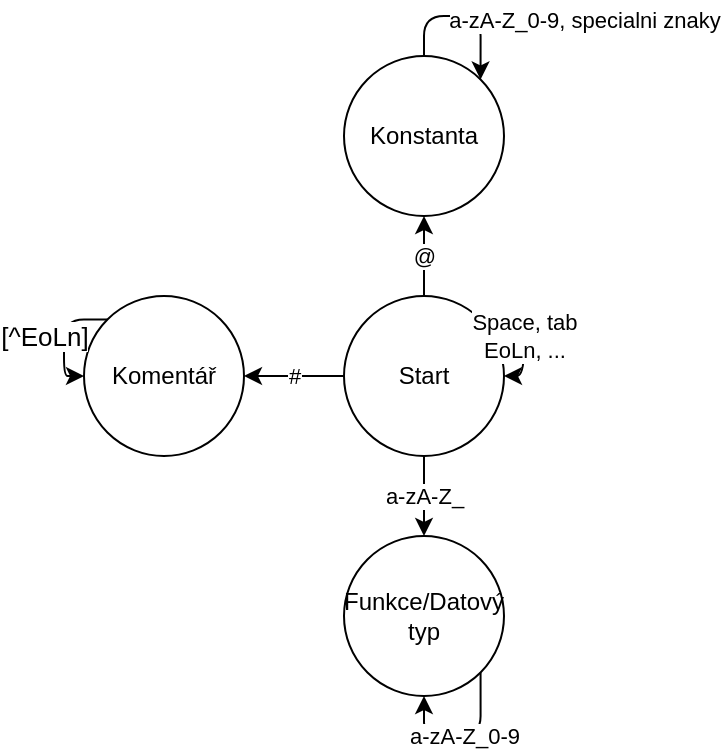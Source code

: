<mxfile version="20.6.0" type="device"><diagram id="qOuH3-hhJYrG7fu821KP" name="Page-1"><mxGraphModel dx="828" dy="448" grid="1" gridSize="10" guides="1" tooltips="1" connect="1" arrows="1" fold="1" page="1" pageScale="1" pageWidth="1169" pageHeight="827" math="0" shadow="0"><root><mxCell id="0"/><mxCell id="1" parent="0"/><mxCell id="meBdmsoQT2OLT8Ta_b9A-7" value="&lt;span style=&quot;color: rgb(0, 0, 0); font-family: Helvetica; font-size: 11px; font-style: normal; font-variant-ligatures: normal; font-variant-caps: normal; font-weight: 400; letter-spacing: normal; orphans: 2; text-align: center; text-indent: 0px; text-transform: none; widows: 2; word-spacing: 0px; -webkit-text-stroke-width: 0px; background-color: rgb(255, 255, 255); text-decoration-thickness: initial; text-decoration-style: initial; text-decoration-color: initial; float: none; display: inline !important;&quot;&gt;a-zA-Z_&lt;/span&gt;" style="edgeStyle=orthogonalEdgeStyle;rounded=1;orthogonalLoop=1;jettySize=auto;html=1;exitX=0.5;exitY=1;exitDx=0;exitDy=0;entryX=0.5;entryY=0;entryDx=0;entryDy=0;" edge="1" parent="1" source="meBdmsoQT2OLT8Ta_b9A-1" target="meBdmsoQT2OLT8Ta_b9A-3"><mxGeometry relative="1" as="geometry"/></mxCell><mxCell id="meBdmsoQT2OLT8Ta_b9A-12" value="#" style="edgeStyle=orthogonalEdgeStyle;rounded=1;orthogonalLoop=1;jettySize=auto;html=1;" edge="1" parent="1" source="meBdmsoQT2OLT8Ta_b9A-1" target="meBdmsoQT2OLT8Ta_b9A-11"><mxGeometry relative="1" as="geometry"/></mxCell><mxCell id="meBdmsoQT2OLT8Ta_b9A-15" value="@" style="edgeStyle=orthogonalEdgeStyle;rounded=1;orthogonalLoop=1;jettySize=auto;html=1;" edge="1" parent="1" source="meBdmsoQT2OLT8Ta_b9A-1" target="meBdmsoQT2OLT8Ta_b9A-14"><mxGeometry relative="1" as="geometry"/></mxCell><mxCell id="meBdmsoQT2OLT8Ta_b9A-1" value="Start" style="ellipse;whiteSpace=wrap;html=1;aspect=fixed;" vertex="1" parent="1"><mxGeometry x="500" y="190" width="80" height="80" as="geometry"/></mxCell><mxCell id="meBdmsoQT2OLT8Ta_b9A-3" value="Funkce/Datový typ" style="ellipse;whiteSpace=wrap;html=1;aspect=fixed;" vertex="1" parent="1"><mxGeometry x="500" y="310" width="80" height="80" as="geometry"/></mxCell><mxCell id="meBdmsoQT2OLT8Ta_b9A-6" value="&lt;span style=&quot;color: rgb(0, 0, 0); font-family: Helvetica; font-size: 11px; font-style: normal; font-variant-ligatures: normal; font-variant-caps: normal; font-weight: 400; letter-spacing: normal; orphans: 2; text-align: center; text-indent: 0px; text-transform: none; widows: 2; word-spacing: 0px; -webkit-text-stroke-width: 0px; background-color: rgb(255, 255, 255); text-decoration-thickness: initial; text-decoration-style: initial; text-decoration-color: initial; float: none; display: inline !important;&quot;&gt;Space, tab&lt;/span&gt;&lt;br style=&quot;color: rgb(0, 0, 0); font-family: Helvetica; font-size: 11px; font-style: normal; font-variant-ligatures: normal; font-variant-caps: normal; font-weight: 400; letter-spacing: normal; orphans: 2; text-align: center; text-indent: 0px; text-transform: none; widows: 2; word-spacing: 0px; -webkit-text-stroke-width: 0px; text-decoration-thickness: initial; text-decoration-style: initial; text-decoration-color: initial;&quot;&gt;&lt;span style=&quot;color: rgb(0, 0, 0); font-family: Helvetica; font-size: 11px; font-style: normal; font-variant-ligatures: normal; font-variant-caps: normal; font-weight: 400; letter-spacing: normal; orphans: 2; text-align: center; text-indent: 0px; text-transform: none; widows: 2; word-spacing: 0px; -webkit-text-stroke-width: 0px; background-color: rgb(255, 255, 255); text-decoration-thickness: initial; text-decoration-style: initial; text-decoration-color: initial; float: none; display: inline !important;&quot;&gt;EoLn, ...&lt;/span&gt;" style="edgeStyle=orthogonalEdgeStyle;orthogonalLoop=1;jettySize=auto;html=1;exitX=1;exitY=0;exitDx=0;exitDy=0;entryX=1;entryY=0.5;entryDx=0;entryDy=0;curved=1;" edge="1" parent="1" source="meBdmsoQT2OLT8Ta_b9A-1" target="meBdmsoQT2OLT8Ta_b9A-1"><mxGeometry relative="1" as="geometry"><Array as="points"><mxPoint x="590" y="202"/><mxPoint x="590" y="230"/></Array></mxGeometry></mxCell><mxCell id="meBdmsoQT2OLT8Ta_b9A-10" value="&lt;span style=&quot;color: rgb(0, 0, 0); font-family: Helvetica; font-size: 11px; font-style: normal; font-variant-ligatures: normal; font-variant-caps: normal; font-weight: 400; letter-spacing: normal; orphans: 2; text-align: center; text-indent: 0px; text-transform: none; widows: 2; word-spacing: 0px; -webkit-text-stroke-width: 0px; background-color: rgb(255, 255, 255); text-decoration-thickness: initial; text-decoration-style: initial; text-decoration-color: initial; float: none; display: inline !important;&quot;&gt;a-zA-Z_0-9&lt;/span&gt;" style="edgeStyle=orthogonalEdgeStyle;rounded=1;orthogonalLoop=1;jettySize=auto;html=1;exitX=1;exitY=1;exitDx=0;exitDy=0;entryX=0.5;entryY=1;entryDx=0;entryDy=0;" edge="1" parent="1" source="meBdmsoQT2OLT8Ta_b9A-3" target="meBdmsoQT2OLT8Ta_b9A-3"><mxGeometry relative="1" as="geometry"><Array as="points"><mxPoint x="568" y="410"/><mxPoint x="540" y="410"/></Array></mxGeometry></mxCell><mxCell id="meBdmsoQT2OLT8Ta_b9A-11" value="Komentář" style="ellipse;whiteSpace=wrap;html=1;aspect=fixed;" vertex="1" parent="1"><mxGeometry x="370" y="190" width="80" height="80" as="geometry"/></mxCell><mxCell id="meBdmsoQT2OLT8Ta_b9A-13" value="&lt;pre style=&quot;color: var(--highlight-color); font-size: var(--fs-body1); font-style: normal; font-variant-ligatures: normal; font-variant-caps: normal; font-weight: 400; letter-spacing: normal; orphans: 2; text-indent: 0px; text-transform: none; widows: 2; word-spacing: 0px; -webkit-text-stroke-width: 0px; text-decoration-thickness: initial; text-decoration-style: initial; text-decoration-color: initial; margin: 0px; padding: var(--su12); border: 0px; font-variant-numeric: inherit; font-variant-east-asian: inherit; font-stretch: inherit; line-height: var(--lh-md); font-family: var(--ff-mono); vertical-align: baseline; box-sizing: inherit; width: auto; max-height: 600px; overflow: auto; background-color: var(--highlight-bg); border-radius: var(--br-md); overflow-wrap: normal; text-align: left;&quot; class=&quot;default s-code-block&quot;&gt;&lt;code style=&quot;margin: 0px; padding: 0px; border: 0px; font-style: inherit; font-variant: inherit; font-weight: inherit; font-stretch: inherit; line-height: inherit; font-family: inherit; font-size: var(--fs-body1); vertical-align: baseline; box-sizing: inherit; background-color: transparent;&quot; class=&quot;hljs language-css&quot;&gt;&lt;span style=&quot;margin: 0px; padding: 0px; border: 0px; font-style: inherit; font-variant: inherit; font-weight: inherit; font-stretch: inherit; line-height: inherit; font-family: inherit; font-size: 13px; vertical-align: baseline; box-sizing: inherit; color: var(--highlight-variable);&quot; class=&quot;hljs-selector-attr&quot;&gt;[^EoLn]&lt;/span&gt;&lt;/code&gt;&lt;/pre&gt;" style="edgeStyle=orthogonalEdgeStyle;rounded=1;orthogonalLoop=1;jettySize=auto;html=1;exitX=0;exitY=0;exitDx=0;exitDy=0;entryX=0;entryY=0.5;entryDx=0;entryDy=0;" edge="1" parent="1" source="meBdmsoQT2OLT8Ta_b9A-11" target="meBdmsoQT2OLT8Ta_b9A-11"><mxGeometry x="0.0" y="-10" relative="1" as="geometry"><Array as="points"><mxPoint x="360" y="202"/><mxPoint x="360" y="230"/></Array><mxPoint as="offset"/></mxGeometry></mxCell><mxCell id="meBdmsoQT2OLT8Ta_b9A-14" value="Konstanta" style="ellipse;whiteSpace=wrap;html=1;aspect=fixed;" vertex="1" parent="1"><mxGeometry x="500" y="70" width="80" height="80" as="geometry"/></mxCell><mxCell id="meBdmsoQT2OLT8Ta_b9A-17" style="edgeStyle=orthogonalEdgeStyle;rounded=1;orthogonalLoop=1;jettySize=auto;html=1;exitX=0.5;exitY=0;exitDx=0;exitDy=0;entryX=1;entryY=0;entryDx=0;entryDy=0;" edge="1" parent="1" source="meBdmsoQT2OLT8Ta_b9A-14" target="meBdmsoQT2OLT8Ta_b9A-14"><mxGeometry relative="1" as="geometry"><Array as="points"><mxPoint x="540" y="50"/><mxPoint x="568" y="50"/></Array></mxGeometry></mxCell><mxCell id="meBdmsoQT2OLT8Ta_b9A-20" value="a-zA-Z_0-9, specialni znaky" style="edgeLabel;html=1;align=center;verticalAlign=middle;resizable=0;points=[];" vertex="1" connectable="0" parent="meBdmsoQT2OLT8Ta_b9A-17"><mxGeometry x="0.125" y="-2" relative="1" as="geometry"><mxPoint x="55" as="offset"/></mxGeometry></mxCell><mxCell id="meBdmsoQT2OLT8Ta_b9A-18" value="" style="shape=image;html=1;verticalAlign=top;verticalLabelPosition=bottom;labelBackgroundColor=#ffffff;imageAspect=0;aspect=fixed;image=https://cdn4.iconfinder.com/data/icons/ionicons/512/icon-ios7-circle-outline-128.png;fillStyle=solid;" vertex="1" parent="1"><mxGeometry x="490" y="300" width="100" height="100" as="geometry"/></mxCell><mxCell id="meBdmsoQT2OLT8Ta_b9A-19" value="" style="shape=image;html=1;verticalAlign=top;verticalLabelPosition=bottom;labelBackgroundColor=#ffffff;imageAspect=0;aspect=fixed;image=https://cdn4.iconfinder.com/data/icons/ionicons/512/icon-ios7-circle-outline-128.png;fillStyle=solid;" vertex="1" parent="1"><mxGeometry x="490" y="60" width="100" height="100" as="geometry"/></mxCell></root></mxGraphModel></diagram></mxfile>